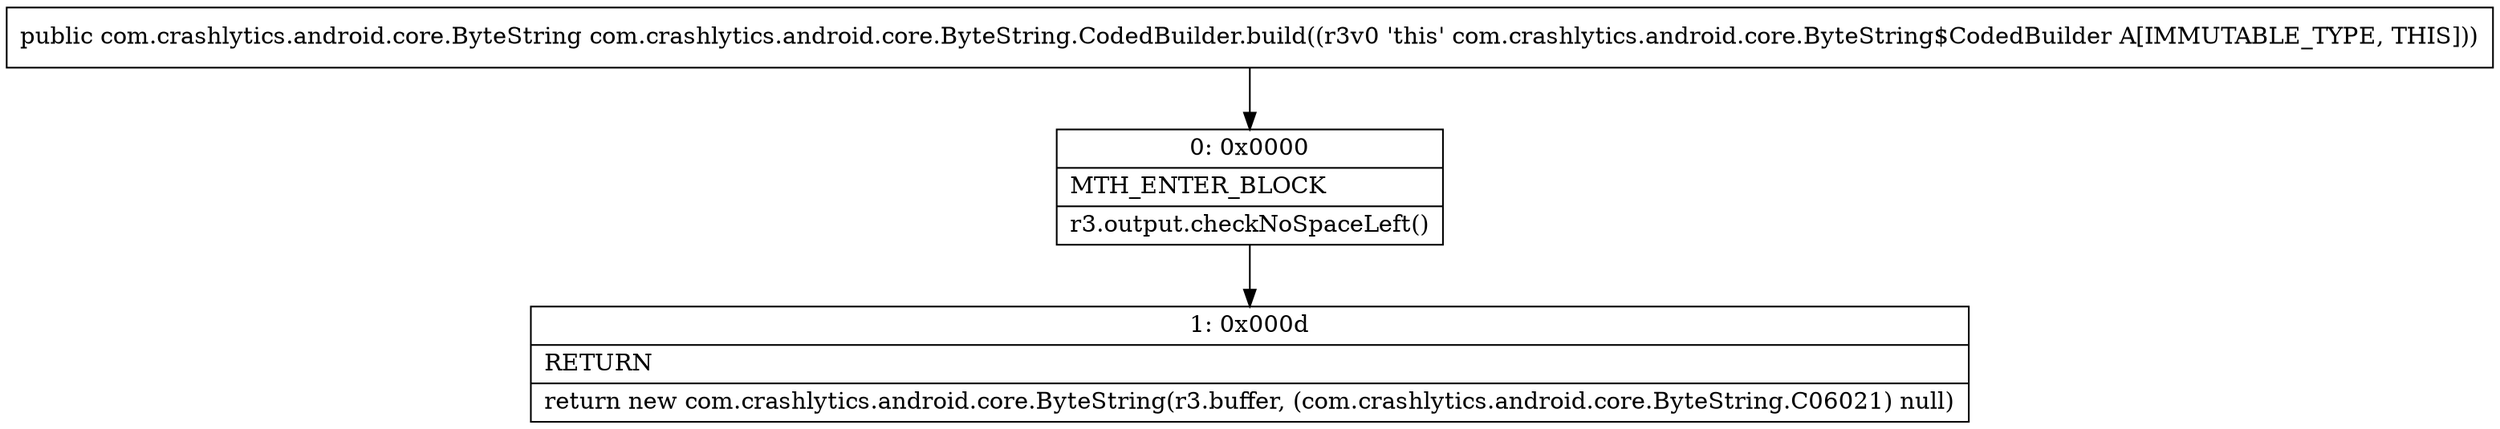 digraph "CFG forcom.crashlytics.android.core.ByteString.CodedBuilder.build()Lcom\/crashlytics\/android\/core\/ByteString;" {
Node_0 [shape=record,label="{0\:\ 0x0000|MTH_ENTER_BLOCK\l|r3.output.checkNoSpaceLeft()\l}"];
Node_1 [shape=record,label="{1\:\ 0x000d|RETURN\l|return new com.crashlytics.android.core.ByteString(r3.buffer, (com.crashlytics.android.core.ByteString.C06021) null)\l}"];
MethodNode[shape=record,label="{public com.crashlytics.android.core.ByteString com.crashlytics.android.core.ByteString.CodedBuilder.build((r3v0 'this' com.crashlytics.android.core.ByteString$CodedBuilder A[IMMUTABLE_TYPE, THIS])) }"];
MethodNode -> Node_0;
Node_0 -> Node_1;
}

